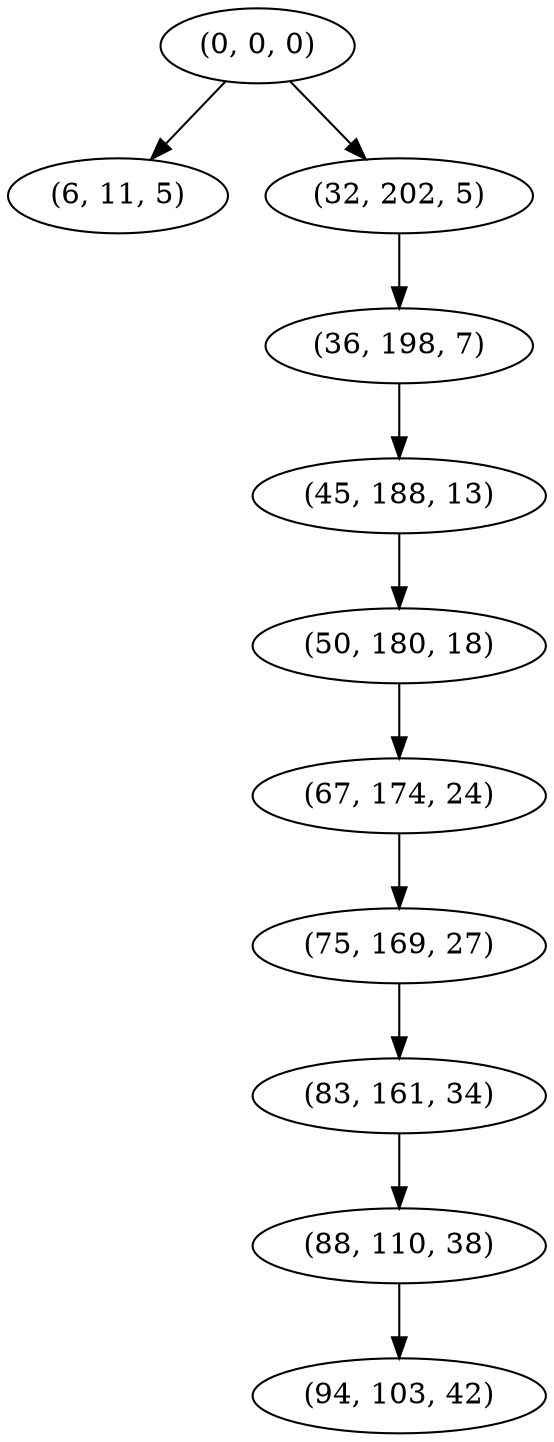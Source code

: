 digraph tree {
    "(0, 0, 0)";
    "(6, 11, 5)";
    "(32, 202, 5)";
    "(36, 198, 7)";
    "(45, 188, 13)";
    "(50, 180, 18)";
    "(67, 174, 24)";
    "(75, 169, 27)";
    "(83, 161, 34)";
    "(88, 110, 38)";
    "(94, 103, 42)";
    "(0, 0, 0)" -> "(6, 11, 5)";
    "(0, 0, 0)" -> "(32, 202, 5)";
    "(32, 202, 5)" -> "(36, 198, 7)";
    "(36, 198, 7)" -> "(45, 188, 13)";
    "(45, 188, 13)" -> "(50, 180, 18)";
    "(50, 180, 18)" -> "(67, 174, 24)";
    "(67, 174, 24)" -> "(75, 169, 27)";
    "(75, 169, 27)" -> "(83, 161, 34)";
    "(83, 161, 34)" -> "(88, 110, 38)";
    "(88, 110, 38)" -> "(94, 103, 42)";
}
